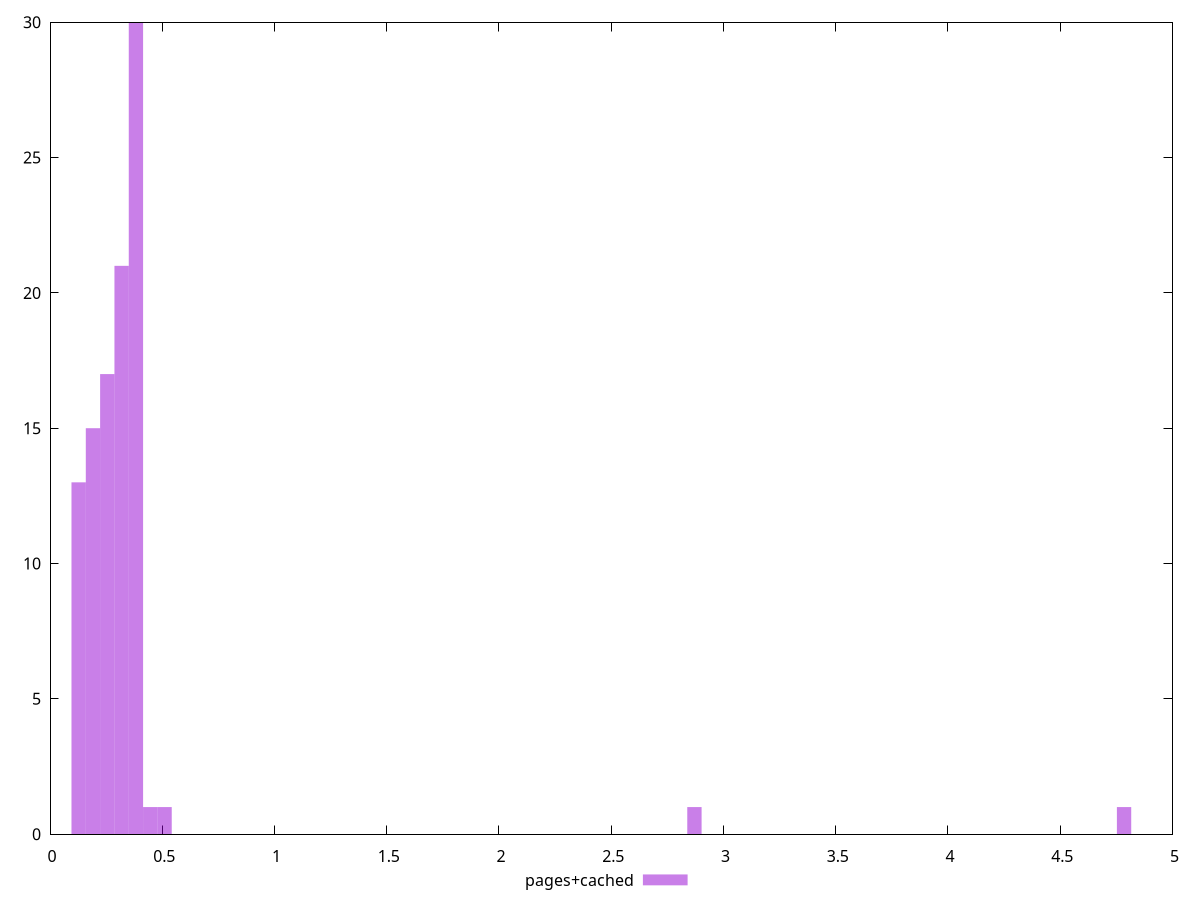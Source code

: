 $_pagesCached <<EOF
4.784203758984838 1
0.12757876690626235 13
2.870522255390903 1
0.19136815035939353 15
0.2551575338125247 17
0.38273630071878706 30
0.3189469172656559 21
0.5103150676250494 1
0.44652568417191824 1
EOF
set key outside below
set terminal pngcairo
set output "report_00006_2020-11-02T20-21-41.718Z/network-rtt/pages+cached//raw_hist.png"
set yrange [0:30]
set boxwidth 0.06378938345313118
set style fill transparent solid 0.5 noborder
plot $_pagesCached title "pages+cached" with boxes ,